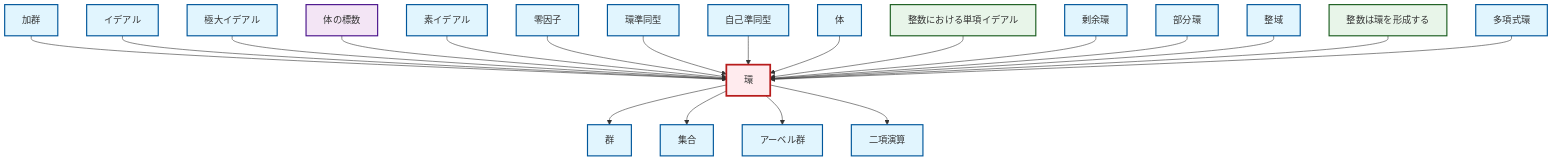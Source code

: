 graph TD
    classDef definition fill:#e1f5fe,stroke:#01579b,stroke-width:2px
    classDef theorem fill:#f3e5f5,stroke:#4a148c,stroke-width:2px
    classDef axiom fill:#fff3e0,stroke:#e65100,stroke-width:2px
    classDef example fill:#e8f5e9,stroke:#1b5e20,stroke-width:2px
    classDef current fill:#ffebee,stroke:#b71c1c,stroke-width:3px
    def-group["群"]:::definition
    thm-field-characteristic["体の標数"]:::theorem
    def-prime-ideal["素イデアル"]:::definition
    def-set["集合"]:::definition
    def-binary-operation["二項演算"]:::definition
    ex-principal-ideal["整数における単項イデアル"]:::example
    def-abelian-group["アーベル群"]:::definition
    def-ring-homomorphism["環準同型"]:::definition
    def-zero-divisor["零因子"]:::definition
    ex-integers-ring["整数は環を形成する"]:::example
    def-module["加群"]:::definition
    def-endomorphism["自己準同型"]:::definition
    def-subring["部分環"]:::definition
    def-ring["環"]:::definition
    def-maximal-ideal["極大イデアル"]:::definition
    def-ideal["イデアル"]:::definition
    def-quotient-ring["剰余環"]:::definition
    def-integral-domain["整域"]:::definition
    def-field["体"]:::definition
    def-polynomial-ring["多項式環"]:::definition
    def-module --> def-ring
    def-ring --> def-group
    def-ideal --> def-ring
    def-maximal-ideal --> def-ring
    def-ring --> def-set
    thm-field-characteristic --> def-ring
    def-prime-ideal --> def-ring
    def-zero-divisor --> def-ring
    def-ring-homomorphism --> def-ring
    def-ring --> def-abelian-group
    def-endomorphism --> def-ring
    def-field --> def-ring
    ex-principal-ideal --> def-ring
    def-quotient-ring --> def-ring
    def-subring --> def-ring
    def-integral-domain --> def-ring
    ex-integers-ring --> def-ring
    def-polynomial-ring --> def-ring
    def-ring --> def-binary-operation
    class def-ring current